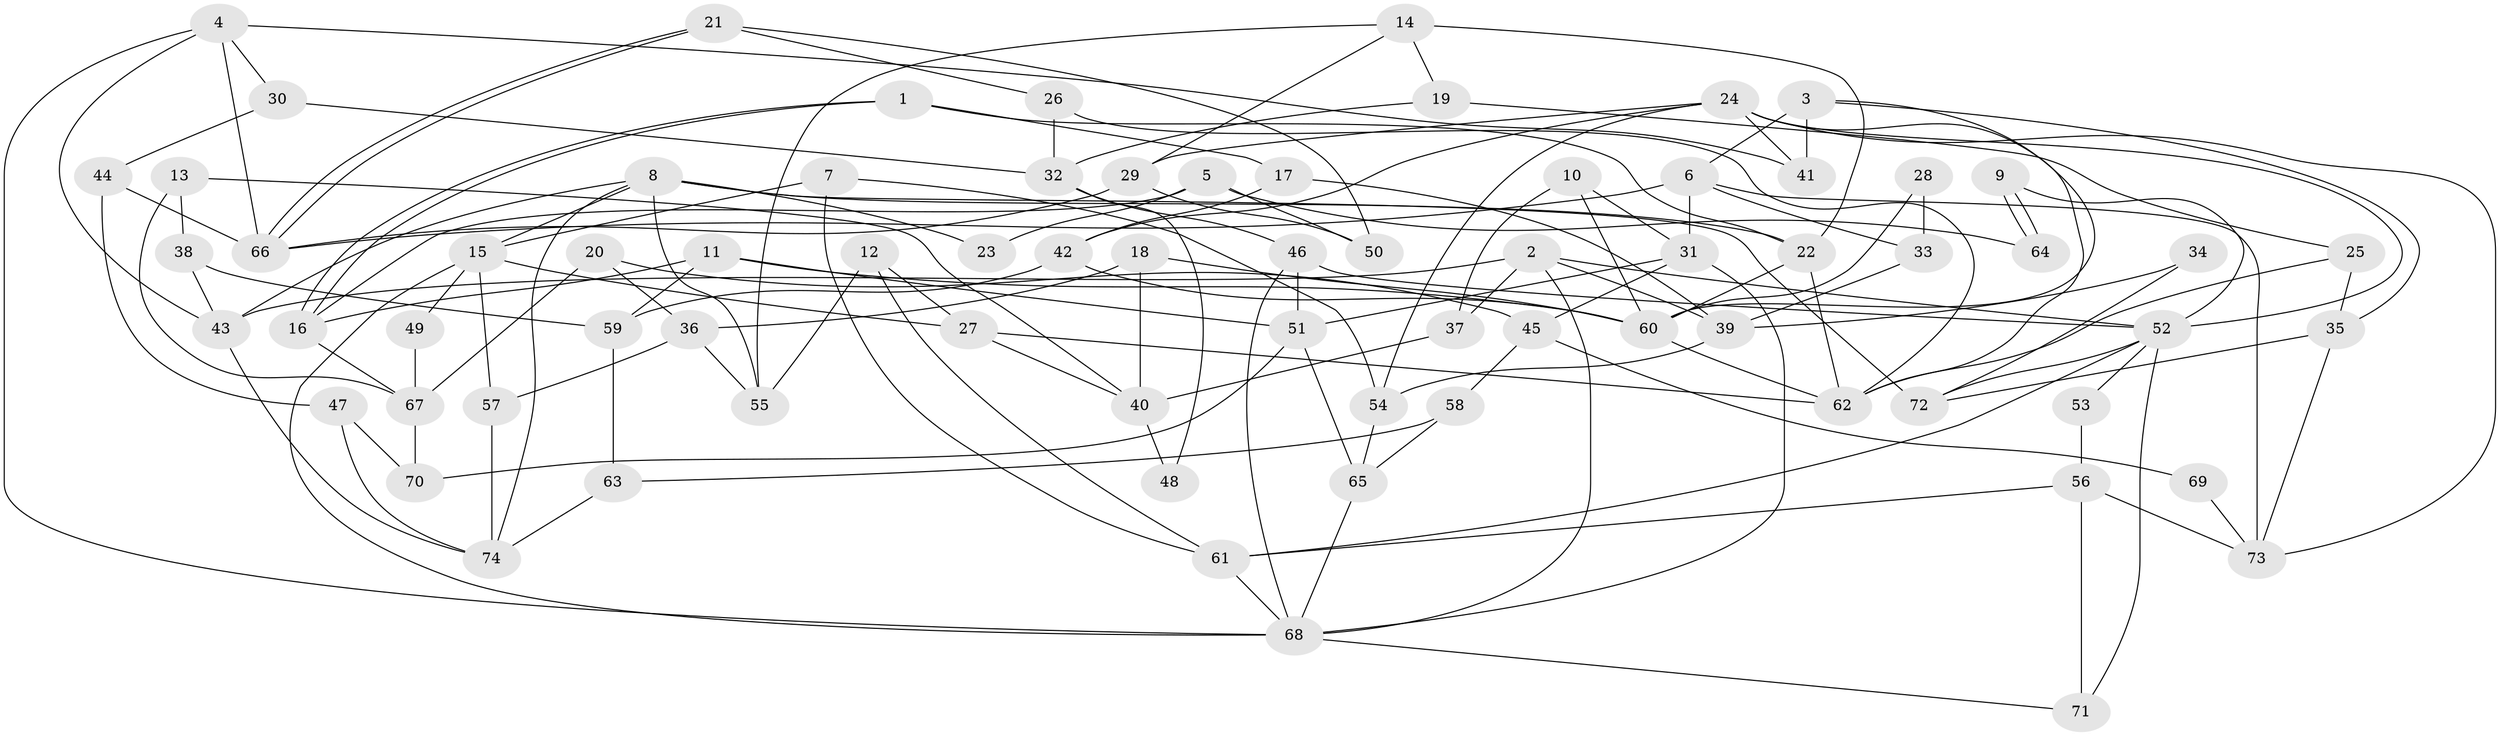 // coarse degree distribution, {3: 0.2127659574468085, 11: 0.0425531914893617, 6: 0.14893617021276595, 5: 0.1276595744680851, 9: 0.02127659574468085, 7: 0.14893617021276595, 4: 0.19148936170212766, 2: 0.0851063829787234, 8: 0.02127659574468085}
// Generated by graph-tools (version 1.1) at 2025/41/03/06/25 10:41:59]
// undirected, 74 vertices, 148 edges
graph export_dot {
graph [start="1"]
  node [color=gray90,style=filled];
  1;
  2;
  3;
  4;
  5;
  6;
  7;
  8;
  9;
  10;
  11;
  12;
  13;
  14;
  15;
  16;
  17;
  18;
  19;
  20;
  21;
  22;
  23;
  24;
  25;
  26;
  27;
  28;
  29;
  30;
  31;
  32;
  33;
  34;
  35;
  36;
  37;
  38;
  39;
  40;
  41;
  42;
  43;
  44;
  45;
  46;
  47;
  48;
  49;
  50;
  51;
  52;
  53;
  54;
  55;
  56;
  57;
  58;
  59;
  60;
  61;
  62;
  63;
  64;
  65;
  66;
  67;
  68;
  69;
  70;
  71;
  72;
  73;
  74;
  1 -- 22;
  1 -- 16;
  1 -- 16;
  1 -- 17;
  2 -- 68;
  2 -- 52;
  2 -- 37;
  2 -- 39;
  2 -- 43;
  3 -- 60;
  3 -- 41;
  3 -- 6;
  3 -- 35;
  4 -- 68;
  4 -- 43;
  4 -- 30;
  4 -- 41;
  4 -- 66;
  5 -- 16;
  5 -- 50;
  5 -- 23;
  5 -- 64;
  6 -- 66;
  6 -- 31;
  6 -- 33;
  6 -- 73;
  7 -- 15;
  7 -- 61;
  7 -- 54;
  8 -- 43;
  8 -- 22;
  8 -- 15;
  8 -- 23;
  8 -- 55;
  8 -- 72;
  8 -- 74;
  9 -- 52;
  9 -- 64;
  9 -- 64;
  10 -- 60;
  10 -- 37;
  10 -- 31;
  11 -- 51;
  11 -- 60;
  11 -- 16;
  11 -- 59;
  12 -- 27;
  12 -- 61;
  12 -- 55;
  13 -- 38;
  13 -- 40;
  13 -- 67;
  14 -- 55;
  14 -- 29;
  14 -- 19;
  14 -- 22;
  15 -- 68;
  15 -- 27;
  15 -- 49;
  15 -- 57;
  16 -- 67;
  17 -- 39;
  17 -- 42;
  18 -- 36;
  18 -- 60;
  18 -- 40;
  19 -- 25;
  19 -- 32;
  20 -- 45;
  20 -- 67;
  20 -- 36;
  21 -- 66;
  21 -- 66;
  21 -- 26;
  21 -- 50;
  22 -- 60;
  22 -- 62;
  24 -- 54;
  24 -- 52;
  24 -- 29;
  24 -- 41;
  24 -- 42;
  24 -- 62;
  24 -- 73;
  25 -- 35;
  25 -- 62;
  26 -- 62;
  26 -- 32;
  27 -- 62;
  27 -- 40;
  28 -- 60;
  28 -- 33;
  29 -- 66;
  29 -- 50;
  30 -- 44;
  30 -- 32;
  31 -- 45;
  31 -- 51;
  31 -- 68;
  32 -- 46;
  32 -- 48;
  33 -- 39;
  34 -- 39;
  34 -- 72;
  35 -- 73;
  35 -- 72;
  36 -- 55;
  36 -- 57;
  37 -- 40;
  38 -- 59;
  38 -- 43;
  39 -- 54;
  40 -- 48;
  42 -- 59;
  42 -- 60;
  43 -- 74;
  44 -- 47;
  44 -- 66;
  45 -- 58;
  45 -- 69;
  46 -- 68;
  46 -- 51;
  46 -- 52;
  47 -- 70;
  47 -- 74;
  49 -- 67;
  51 -- 65;
  51 -- 70;
  52 -- 72;
  52 -- 53;
  52 -- 61;
  52 -- 71;
  53 -- 56;
  54 -- 65;
  56 -- 73;
  56 -- 71;
  56 -- 61;
  57 -- 74;
  58 -- 63;
  58 -- 65;
  59 -- 63;
  60 -- 62;
  61 -- 68;
  63 -- 74;
  65 -- 68;
  67 -- 70;
  68 -- 71;
  69 -- 73;
}
